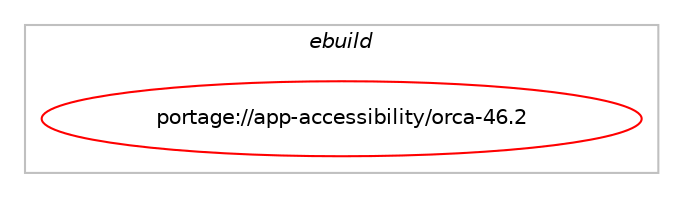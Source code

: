 digraph prolog {

# *************
# Graph options
# *************

newrank=true;
concentrate=true;
compound=true;
graph [rankdir=LR,fontname=Helvetica,fontsize=10,ranksep=1.5];#, ranksep=2.5, nodesep=0.2];
edge  [arrowhead=vee];
node  [fontname=Helvetica,fontsize=10];

# **********
# The ebuild
# **********

subgraph cluster_leftcol {
color=gray;
label=<<i>ebuild</i>>;
id [label="portage://app-accessibility/orca-46.2", color=red, width=4, href="../app-accessibility/orca-46.2.svg"];
}

# ****************
# The dependencies
# ****************

subgraph cluster_midcol {
color=gray;
label=<<i>dependencies</i>>;
subgraph cluster_compile {
fillcolor="#eeeeee";
style=filled;
label=<<i>compile</i>>;
# *** BEGIN UNKNOWN DEPENDENCY TYPE (TODO) ***
# id -> equal(use_conditional_group(positive,braille,portage://app-accessibility/orca-46.2,[use_conditional_group(positive,python_single_target_python3_10,portage://app-accessibility/orca-46.2,[package_dependency(portage://app-accessibility/orca-46.2,install,no,app-accessibility,brltty,greaterequal,[5.0,,-r3,5.0-r3],[],[use(enable(python),none),use(enable(python_targets_python3_10),negative)]),package_dependency(portage://app-accessibility/orca-46.2,install,no,dev-libs,liblouis,none,[,,],[],[use(enable(python_single_target_python3_10),negative)])]),use_conditional_group(positive,python_single_target_python3_11,portage://app-accessibility/orca-46.2,[package_dependency(portage://app-accessibility/orca-46.2,install,no,app-accessibility,brltty,greaterequal,[5.0,,-r3,5.0-r3],[],[use(enable(python),none),use(enable(python_targets_python3_11),negative)]),package_dependency(portage://app-accessibility/orca-46.2,install,no,dev-libs,liblouis,none,[,,],[],[use(enable(python_single_target_python3_11),negative)])]),use_conditional_group(positive,python_single_target_python3_12,portage://app-accessibility/orca-46.2,[package_dependency(portage://app-accessibility/orca-46.2,install,no,app-accessibility,brltty,greaterequal,[5.0,,-r3,5.0-r3],[],[use(enable(python),none),use(enable(python_targets_python3_12),negative)]),package_dependency(portage://app-accessibility/orca-46.2,install,no,dev-libs,liblouis,none,[,,],[],[use(enable(python_single_target_python3_12),negative)])]),use_conditional_group(positive,python_single_target_python3_13,portage://app-accessibility/orca-46.2,[package_dependency(portage://app-accessibility/orca-46.2,install,no,app-accessibility,brltty,greaterequal,[5.0,,-r3,5.0-r3],[],[use(enable(python),none),use(enable(python_targets_python3_13),negative)]),package_dependency(portage://app-accessibility/orca-46.2,install,no,dev-libs,liblouis,none,[,,],[],[use(enable(python_single_target_python3_13),negative)])])]))
# *** END UNKNOWN DEPENDENCY TYPE (TODO) ***

# *** BEGIN UNKNOWN DEPENDENCY TYPE (TODO) ***
# id -> equal(use_conditional_group(positive,python_single_target_python3_10,portage://app-accessibility/orca-46.2,[package_dependency(portage://app-accessibility/orca-46.2,install,no,dev-lang,python,none,[,,],[slot(3.10)],[])]))
# *** END UNKNOWN DEPENDENCY TYPE (TODO) ***

# *** BEGIN UNKNOWN DEPENDENCY TYPE (TODO) ***
# id -> equal(use_conditional_group(positive,python_single_target_python3_10,portage://app-accessibility/orca-46.2,[package_dependency(portage://app-accessibility/orca-46.2,install,no,dev-python,gst-python,none,[,,],[slot(1.0)],[use(enable(python_targets_python3_10),negative)]),package_dependency(portage://app-accessibility/orca-46.2,install,no,dev-python,pygobject,greaterequal,[3.18,,,3.18],[slot(3)],[use(enable(python_targets_python3_10),negative)])]))
# *** END UNKNOWN DEPENDENCY TYPE (TODO) ***

# *** BEGIN UNKNOWN DEPENDENCY TYPE (TODO) ***
# id -> equal(use_conditional_group(positive,python_single_target_python3_11,portage://app-accessibility/orca-46.2,[package_dependency(portage://app-accessibility/orca-46.2,install,no,dev-lang,python,none,[,,],[slot(3.11)],[])]))
# *** END UNKNOWN DEPENDENCY TYPE (TODO) ***

# *** BEGIN UNKNOWN DEPENDENCY TYPE (TODO) ***
# id -> equal(use_conditional_group(positive,python_single_target_python3_11,portage://app-accessibility/orca-46.2,[package_dependency(portage://app-accessibility/orca-46.2,install,no,dev-python,gst-python,none,[,,],[slot(1.0)],[use(enable(python_targets_python3_11),negative)]),package_dependency(portage://app-accessibility/orca-46.2,install,no,dev-python,pygobject,greaterequal,[3.18,,,3.18],[slot(3)],[use(enable(python_targets_python3_11),negative)])]))
# *** END UNKNOWN DEPENDENCY TYPE (TODO) ***

# *** BEGIN UNKNOWN DEPENDENCY TYPE (TODO) ***
# id -> equal(use_conditional_group(positive,python_single_target_python3_12,portage://app-accessibility/orca-46.2,[package_dependency(portage://app-accessibility/orca-46.2,install,no,dev-lang,python,none,[,,],[slot(3.12)],[])]))
# *** END UNKNOWN DEPENDENCY TYPE (TODO) ***

# *** BEGIN UNKNOWN DEPENDENCY TYPE (TODO) ***
# id -> equal(use_conditional_group(positive,python_single_target_python3_12,portage://app-accessibility/orca-46.2,[package_dependency(portage://app-accessibility/orca-46.2,install,no,dev-python,gst-python,none,[,,],[slot(1.0)],[use(enable(python_targets_python3_12),negative)]),package_dependency(portage://app-accessibility/orca-46.2,install,no,dev-python,pygobject,greaterequal,[3.18,,,3.18],[slot(3)],[use(enable(python_targets_python3_12),negative)])]))
# *** END UNKNOWN DEPENDENCY TYPE (TODO) ***

# *** BEGIN UNKNOWN DEPENDENCY TYPE (TODO) ***
# id -> equal(use_conditional_group(positive,python_single_target_python3_13,portage://app-accessibility/orca-46.2,[package_dependency(portage://app-accessibility/orca-46.2,install,no,dev-lang,python,none,[,,],[slot(3.13)],[])]))
# *** END UNKNOWN DEPENDENCY TYPE (TODO) ***

# *** BEGIN UNKNOWN DEPENDENCY TYPE (TODO) ***
# id -> equal(use_conditional_group(positive,python_single_target_python3_13,portage://app-accessibility/orca-46.2,[package_dependency(portage://app-accessibility/orca-46.2,install,no,dev-python,gst-python,none,[,,],[slot(1.0)],[use(enable(python_targets_python3_13),negative)]),package_dependency(portage://app-accessibility/orca-46.2,install,no,dev-python,pygobject,greaterequal,[3.18,,,3.18],[slot(3)],[use(enable(python_targets_python3_13),negative)])]))
# *** END UNKNOWN DEPENDENCY TYPE (TODO) ***

# *** BEGIN UNKNOWN DEPENDENCY TYPE (TODO) ***
# id -> equal(package_dependency(portage://app-accessibility/orca-46.2,install,no,app-accessibility,at-spi2-core,greaterequal,[2.50,,,2.50],[slot(2)],[use(enable(introspection),none)]))
# *** END UNKNOWN DEPENDENCY TYPE (TODO) ***

# *** BEGIN UNKNOWN DEPENDENCY TYPE (TODO) ***
# id -> equal(package_dependency(portage://app-accessibility/orca-46.2,install,no,dev-libs,glib,greaterequal,[2.28,,,2.28],[slot(2)],[]))
# *** END UNKNOWN DEPENDENCY TYPE (TODO) ***

# *** BEGIN UNKNOWN DEPENDENCY TYPE (TODO) ***
# id -> equal(package_dependency(portage://app-accessibility/orca-46.2,install,no,media-libs,gstreamer,none,[,,],[slot(1.0)],[use(enable(introspection),none)]))
# *** END UNKNOWN DEPENDENCY TYPE (TODO) ***

# *** BEGIN UNKNOWN DEPENDENCY TYPE (TODO) ***
# id -> equal(package_dependency(portage://app-accessibility/orca-46.2,install,no,x11-libs,gtk+,greaterequal,[3.6.2,,,3.6.2],[slot(3)],[use(enable(introspection),none)]))
# *** END UNKNOWN DEPENDENCY TYPE (TODO) ***

}
subgraph cluster_compileandrun {
fillcolor="#eeeeee";
style=filled;
label=<<i>compile and run</i>>;
}
subgraph cluster_run {
fillcolor="#eeeeee";
style=filled;
label=<<i>run</i>>;
# *** BEGIN UNKNOWN DEPENDENCY TYPE (TODO) ***
# id -> equal(use_conditional_group(positive,braille,portage://app-accessibility/orca-46.2,[use_conditional_group(positive,python_single_target_python3_10,portage://app-accessibility/orca-46.2,[package_dependency(portage://app-accessibility/orca-46.2,run,no,app-accessibility,brltty,greaterequal,[5.0,,-r3,5.0-r3],[],[use(enable(python),none),use(enable(python_targets_python3_10),negative)]),package_dependency(portage://app-accessibility/orca-46.2,run,no,dev-libs,liblouis,none,[,,],[],[use(enable(python_single_target_python3_10),negative)])]),use_conditional_group(positive,python_single_target_python3_11,portage://app-accessibility/orca-46.2,[package_dependency(portage://app-accessibility/orca-46.2,run,no,app-accessibility,brltty,greaterequal,[5.0,,-r3,5.0-r3],[],[use(enable(python),none),use(enable(python_targets_python3_11),negative)]),package_dependency(portage://app-accessibility/orca-46.2,run,no,dev-libs,liblouis,none,[,,],[],[use(enable(python_single_target_python3_11),negative)])]),use_conditional_group(positive,python_single_target_python3_12,portage://app-accessibility/orca-46.2,[package_dependency(portage://app-accessibility/orca-46.2,run,no,app-accessibility,brltty,greaterequal,[5.0,,-r3,5.0-r3],[],[use(enable(python),none),use(enable(python_targets_python3_12),negative)]),package_dependency(portage://app-accessibility/orca-46.2,run,no,dev-libs,liblouis,none,[,,],[],[use(enable(python_single_target_python3_12),negative)])]),use_conditional_group(positive,python_single_target_python3_13,portage://app-accessibility/orca-46.2,[package_dependency(portage://app-accessibility/orca-46.2,run,no,app-accessibility,brltty,greaterequal,[5.0,,-r3,5.0-r3],[],[use(enable(python),none),use(enable(python_targets_python3_13),negative)]),package_dependency(portage://app-accessibility/orca-46.2,run,no,dev-libs,liblouis,none,[,,],[],[use(enable(python_single_target_python3_13),negative)])])]))
# *** END UNKNOWN DEPENDENCY TYPE (TODO) ***

# *** BEGIN UNKNOWN DEPENDENCY TYPE (TODO) ***
# id -> equal(use_conditional_group(positive,python_single_target_python3_10,portage://app-accessibility/orca-46.2,[package_dependency(portage://app-accessibility/orca-46.2,run,no,app-accessibility,speech-dispatcher,greaterequal,[0.8,,,0.8],[],[use(enable(python),none),use(enable(python_targets_python3_10),negative)]),package_dependency(portage://app-accessibility/orca-46.2,run,no,dev-python,pyatspi,greaterequal,[2.46,,,2.46],[],[use(enable(python_targets_python3_10),negative)]),package_dependency(portage://app-accessibility/orca-46.2,run,no,dev-python,setproctitle,none,[,,],[],[use(enable(python_targets_python3_10),negative)])]))
# *** END UNKNOWN DEPENDENCY TYPE (TODO) ***

# *** BEGIN UNKNOWN DEPENDENCY TYPE (TODO) ***
# id -> equal(use_conditional_group(positive,python_single_target_python3_10,portage://app-accessibility/orca-46.2,[package_dependency(portage://app-accessibility/orca-46.2,run,no,dev-lang,python,none,[,,],[slot(3.10)],[])]))
# *** END UNKNOWN DEPENDENCY TYPE (TODO) ***

# *** BEGIN UNKNOWN DEPENDENCY TYPE (TODO) ***
# id -> equal(use_conditional_group(positive,python_single_target_python3_10,portage://app-accessibility/orca-46.2,[package_dependency(portage://app-accessibility/orca-46.2,run,no,dev-python,gst-python,none,[,,],[slot(1.0)],[use(enable(python_targets_python3_10),negative)]),package_dependency(portage://app-accessibility/orca-46.2,run,no,dev-python,pygobject,greaterequal,[3.18,,,3.18],[slot(3)],[use(enable(python_targets_python3_10),negative)])]))
# *** END UNKNOWN DEPENDENCY TYPE (TODO) ***

# *** BEGIN UNKNOWN DEPENDENCY TYPE (TODO) ***
# id -> equal(use_conditional_group(positive,python_single_target_python3_11,portage://app-accessibility/orca-46.2,[package_dependency(portage://app-accessibility/orca-46.2,run,no,app-accessibility,speech-dispatcher,greaterequal,[0.8,,,0.8],[],[use(enable(python),none),use(enable(python_targets_python3_11),negative)]),package_dependency(portage://app-accessibility/orca-46.2,run,no,dev-python,pyatspi,greaterequal,[2.46,,,2.46],[],[use(enable(python_targets_python3_11),negative)]),package_dependency(portage://app-accessibility/orca-46.2,run,no,dev-python,setproctitle,none,[,,],[],[use(enable(python_targets_python3_11),negative)])]))
# *** END UNKNOWN DEPENDENCY TYPE (TODO) ***

# *** BEGIN UNKNOWN DEPENDENCY TYPE (TODO) ***
# id -> equal(use_conditional_group(positive,python_single_target_python3_11,portage://app-accessibility/orca-46.2,[package_dependency(portage://app-accessibility/orca-46.2,run,no,dev-lang,python,none,[,,],[slot(3.11)],[])]))
# *** END UNKNOWN DEPENDENCY TYPE (TODO) ***

# *** BEGIN UNKNOWN DEPENDENCY TYPE (TODO) ***
# id -> equal(use_conditional_group(positive,python_single_target_python3_11,portage://app-accessibility/orca-46.2,[package_dependency(portage://app-accessibility/orca-46.2,run,no,dev-python,gst-python,none,[,,],[slot(1.0)],[use(enable(python_targets_python3_11),negative)]),package_dependency(portage://app-accessibility/orca-46.2,run,no,dev-python,pygobject,greaterequal,[3.18,,,3.18],[slot(3)],[use(enable(python_targets_python3_11),negative)])]))
# *** END UNKNOWN DEPENDENCY TYPE (TODO) ***

# *** BEGIN UNKNOWN DEPENDENCY TYPE (TODO) ***
# id -> equal(use_conditional_group(positive,python_single_target_python3_12,portage://app-accessibility/orca-46.2,[package_dependency(portage://app-accessibility/orca-46.2,run,no,app-accessibility,speech-dispatcher,greaterequal,[0.8,,,0.8],[],[use(enable(python),none),use(enable(python_targets_python3_12),negative)]),package_dependency(portage://app-accessibility/orca-46.2,run,no,dev-python,pyatspi,greaterequal,[2.46,,,2.46],[],[use(enable(python_targets_python3_12),negative)]),package_dependency(portage://app-accessibility/orca-46.2,run,no,dev-python,setproctitle,none,[,,],[],[use(enable(python_targets_python3_12),negative)])]))
# *** END UNKNOWN DEPENDENCY TYPE (TODO) ***

# *** BEGIN UNKNOWN DEPENDENCY TYPE (TODO) ***
# id -> equal(use_conditional_group(positive,python_single_target_python3_12,portage://app-accessibility/orca-46.2,[package_dependency(portage://app-accessibility/orca-46.2,run,no,dev-lang,python,none,[,,],[slot(3.12)],[])]))
# *** END UNKNOWN DEPENDENCY TYPE (TODO) ***

# *** BEGIN UNKNOWN DEPENDENCY TYPE (TODO) ***
# id -> equal(use_conditional_group(positive,python_single_target_python3_12,portage://app-accessibility/orca-46.2,[package_dependency(portage://app-accessibility/orca-46.2,run,no,dev-python,gst-python,none,[,,],[slot(1.0)],[use(enable(python_targets_python3_12),negative)]),package_dependency(portage://app-accessibility/orca-46.2,run,no,dev-python,pygobject,greaterequal,[3.18,,,3.18],[slot(3)],[use(enable(python_targets_python3_12),negative)])]))
# *** END UNKNOWN DEPENDENCY TYPE (TODO) ***

# *** BEGIN UNKNOWN DEPENDENCY TYPE (TODO) ***
# id -> equal(use_conditional_group(positive,python_single_target_python3_13,portage://app-accessibility/orca-46.2,[package_dependency(portage://app-accessibility/orca-46.2,run,no,app-accessibility,speech-dispatcher,greaterequal,[0.8,,,0.8],[],[use(enable(python),none),use(enable(python_targets_python3_13),negative)]),package_dependency(portage://app-accessibility/orca-46.2,run,no,dev-python,pyatspi,greaterequal,[2.46,,,2.46],[],[use(enable(python_targets_python3_13),negative)]),package_dependency(portage://app-accessibility/orca-46.2,run,no,dev-python,setproctitle,none,[,,],[],[use(enable(python_targets_python3_13),negative)])]))
# *** END UNKNOWN DEPENDENCY TYPE (TODO) ***

# *** BEGIN UNKNOWN DEPENDENCY TYPE (TODO) ***
# id -> equal(use_conditional_group(positive,python_single_target_python3_13,portage://app-accessibility/orca-46.2,[package_dependency(portage://app-accessibility/orca-46.2,run,no,dev-lang,python,none,[,,],[slot(3.13)],[])]))
# *** END UNKNOWN DEPENDENCY TYPE (TODO) ***

# *** BEGIN UNKNOWN DEPENDENCY TYPE (TODO) ***
# id -> equal(use_conditional_group(positive,python_single_target_python3_13,portage://app-accessibility/orca-46.2,[package_dependency(portage://app-accessibility/orca-46.2,run,no,dev-python,gst-python,none,[,,],[slot(1.0)],[use(enable(python_targets_python3_13),negative)]),package_dependency(portage://app-accessibility/orca-46.2,run,no,dev-python,pygobject,greaterequal,[3.18,,,3.18],[slot(3)],[use(enable(python_targets_python3_13),negative)])]))
# *** END UNKNOWN DEPENDENCY TYPE (TODO) ***

# *** BEGIN UNKNOWN DEPENDENCY TYPE (TODO) ***
# id -> equal(package_dependency(portage://app-accessibility/orca-46.2,run,no,app-accessibility,at-spi2-core,greaterequal,[2.50,,,2.50],[slot(2)],[use(enable(introspection),none)]))
# *** END UNKNOWN DEPENDENCY TYPE (TODO) ***

# *** BEGIN UNKNOWN DEPENDENCY TYPE (TODO) ***
# id -> equal(package_dependency(portage://app-accessibility/orca-46.2,run,no,dev-libs,glib,greaterequal,[2.28,,,2.28],[slot(2)],[]))
# *** END UNKNOWN DEPENDENCY TYPE (TODO) ***

# *** BEGIN UNKNOWN DEPENDENCY TYPE (TODO) ***
# id -> equal(package_dependency(portage://app-accessibility/orca-46.2,run,no,media-libs,gstreamer,none,[,,],[slot(1.0)],[use(enable(introspection),none)]))
# *** END UNKNOWN DEPENDENCY TYPE (TODO) ***

# *** BEGIN UNKNOWN DEPENDENCY TYPE (TODO) ***
# id -> equal(package_dependency(portage://app-accessibility/orca-46.2,run,no,x11-libs,gtk+,greaterequal,[3.6.2,,,3.6.2],[slot(3)],[use(enable(introspection),none)]))
# *** END UNKNOWN DEPENDENCY TYPE (TODO) ***

# *** BEGIN UNKNOWN DEPENDENCY TYPE (TODO) ***
# id -> equal(package_dependency(portage://app-accessibility/orca-46.2,run,no,x11-libs,libwnck,none,[,,],[slot(3)],[use(enable(introspection),none)]))
# *** END UNKNOWN DEPENDENCY TYPE (TODO) ***

# *** BEGIN UNKNOWN DEPENDENCY TYPE (TODO) ***
# id -> equal(package_dependency(portage://app-accessibility/orca-46.2,run,no,x11-libs,pango,none,[,,],[],[use(enable(introspection),none)]))
# *** END UNKNOWN DEPENDENCY TYPE (TODO) ***

}
}

# **************
# The candidates
# **************

subgraph cluster_choices {
rank=same;
color=gray;
label=<<i>candidates</i>>;

}

}
